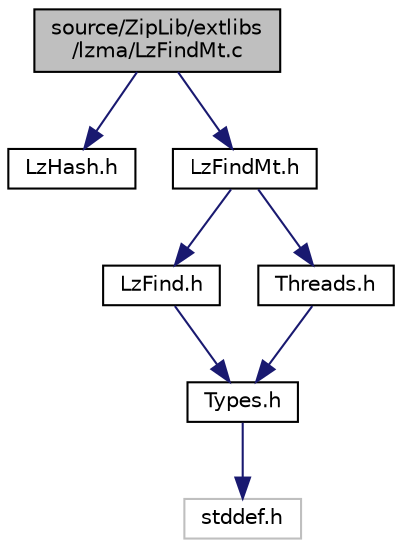 digraph "source/ZipLib/extlibs/lzma/LzFindMt.c"
{
 // LATEX_PDF_SIZE
  edge [fontname="Helvetica",fontsize="10",labelfontname="Helvetica",labelfontsize="10"];
  node [fontname="Helvetica",fontsize="10",shape=record];
  Node1 [label="source/ZipLib/extlibs\l/lzma/LzFindMt.c",height=0.2,width=0.4,color="black", fillcolor="grey75", style="filled", fontcolor="black",tooltip=" "];
  Node1 -> Node2 [color="midnightblue",fontsize="10",style="solid",fontname="Helvetica"];
  Node2 [label="LzHash.h",height=0.2,width=0.4,color="black", fillcolor="white", style="filled",URL="$_lz_hash_8h.html",tooltip=" "];
  Node1 -> Node3 [color="midnightblue",fontsize="10",style="solid",fontname="Helvetica"];
  Node3 [label="LzFindMt.h",height=0.2,width=0.4,color="black", fillcolor="white", style="filled",URL="$_lz_find_mt_8h.html",tooltip=" "];
  Node3 -> Node4 [color="midnightblue",fontsize="10",style="solid",fontname="Helvetica"];
  Node4 [label="LzFind.h",height=0.2,width=0.4,color="black", fillcolor="white", style="filled",URL="$_lz_find_8h.html",tooltip=" "];
  Node4 -> Node5 [color="midnightblue",fontsize="10",style="solid",fontname="Helvetica"];
  Node5 [label="Types.h",height=0.2,width=0.4,color="black", fillcolor="white", style="filled",URL="$_types_8h.html",tooltip=" "];
  Node5 -> Node6 [color="midnightblue",fontsize="10",style="solid",fontname="Helvetica"];
  Node6 [label="stddef.h",height=0.2,width=0.4,color="grey75", fillcolor="white", style="filled",tooltip=" "];
  Node3 -> Node7 [color="midnightblue",fontsize="10",style="solid",fontname="Helvetica"];
  Node7 [label="Threads.h",height=0.2,width=0.4,color="black", fillcolor="white", style="filled",URL="$_threads_8h.html",tooltip=" "];
  Node7 -> Node5 [color="midnightblue",fontsize="10",style="solid",fontname="Helvetica"];
}
